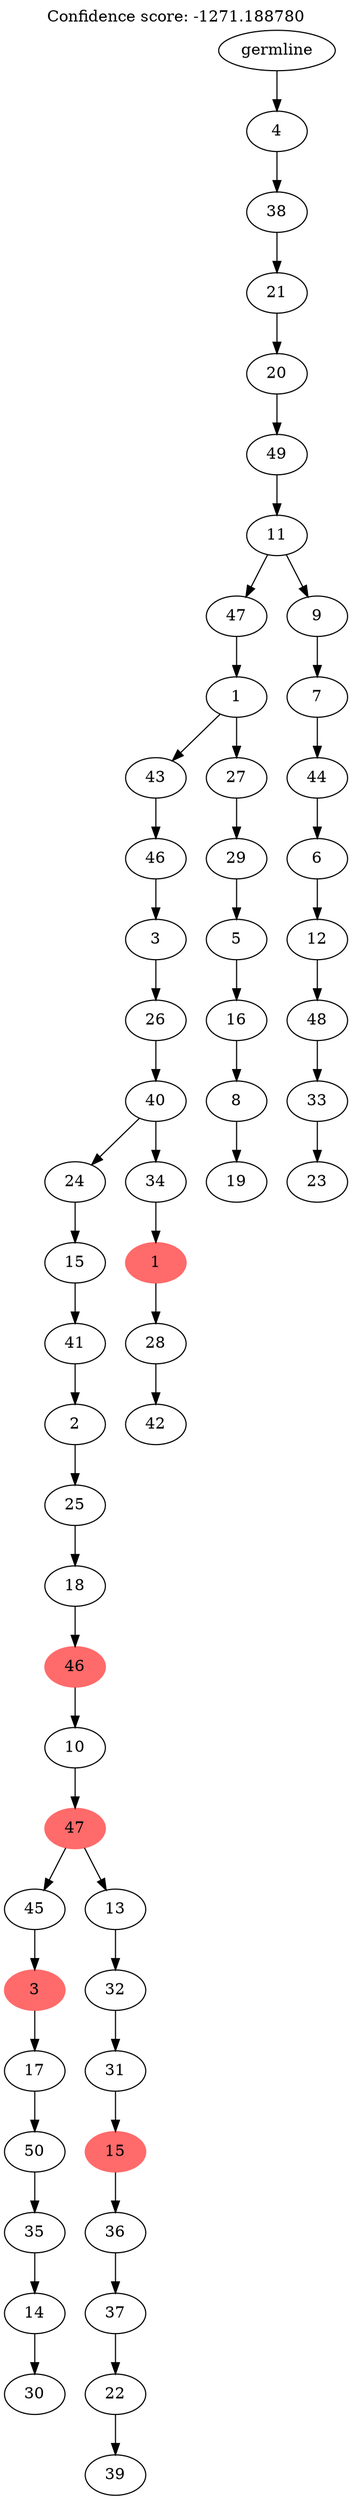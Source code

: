 digraph g {
	"54" -> "55";
	"55" [label="30"];
	"53" -> "54";
	"54" [label="14"];
	"52" -> "53";
	"53" [label="35"];
	"51" -> "52";
	"52" [label="50"];
	"50" -> "51";
	"51" [label="17"];
	"49" -> "50";
	"50" [color=indianred1, style=filled, label="3"];
	"47" -> "48";
	"48" [label="39"];
	"46" -> "47";
	"47" [label="22"];
	"45" -> "46";
	"46" [label="37"];
	"44" -> "45";
	"45" [label="36"];
	"43" -> "44";
	"44" [color=indianred1, style=filled, label="15"];
	"42" -> "43";
	"43" [label="31"];
	"41" -> "42";
	"42" [label="32"];
	"40" -> "41";
	"41" [label="13"];
	"40" -> "49";
	"49" [label="45"];
	"39" -> "40";
	"40" [color=indianred1, style=filled, label="47"];
	"38" -> "39";
	"39" [label="10"];
	"37" -> "38";
	"38" [color=indianred1, style=filled, label="46"];
	"36" -> "37";
	"37" [label="18"];
	"35" -> "36";
	"36" [label="25"];
	"34" -> "35";
	"35" [label="2"];
	"33" -> "34";
	"34" [label="41"];
	"32" -> "33";
	"33" [label="15"];
	"30" -> "31";
	"31" [label="42"];
	"29" -> "30";
	"30" [label="28"];
	"28" -> "29";
	"29" [color=indianred1, style=filled, label="1"];
	"27" -> "28";
	"28" [label="34"];
	"27" -> "32";
	"32" [label="24"];
	"26" -> "27";
	"27" [label="40"];
	"25" -> "26";
	"26" [label="26"];
	"24" -> "25";
	"25" [label="3"];
	"23" -> "24";
	"24" [label="46"];
	"21" -> "22";
	"22" [label="19"];
	"20" -> "21";
	"21" [label="8"];
	"19" -> "20";
	"20" [label="16"];
	"18" -> "19";
	"19" [label="5"];
	"17" -> "18";
	"18" [label="29"];
	"16" -> "17";
	"17" [label="27"];
	"16" -> "23";
	"23" [label="43"];
	"15" -> "16";
	"16" [label="1"];
	"13" -> "14";
	"14" [label="23"];
	"12" -> "13";
	"13" [label="33"];
	"11" -> "12";
	"12" [label="48"];
	"10" -> "11";
	"11" [label="12"];
	"9" -> "10";
	"10" [label="6"];
	"8" -> "9";
	"9" [label="44"];
	"7" -> "8";
	"8" [label="7"];
	"6" -> "7";
	"7" [label="9"];
	"6" -> "15";
	"15" [label="47"];
	"5" -> "6";
	"6" [label="11"];
	"4" -> "5";
	"5" [label="49"];
	"3" -> "4";
	"4" [label="20"];
	"2" -> "3";
	"3" [label="21"];
	"1" -> "2";
	"2" [label="38"];
	"0" -> "1";
	"1" [label="4"];
	"0" [label="germline"];
	labelloc="t";
	label="Confidence score: -1271.188780";
}
